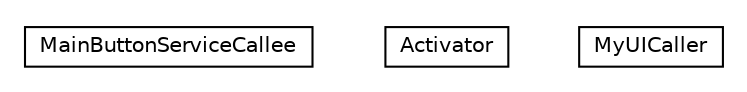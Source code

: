 #!/usr/local/bin/dot
#
# Class diagram 
# Generated by UMLGraph version R5_6-24-gf6e263 (http://www.umlgraph.org/)
#

digraph G {
	edge [fontname="Helvetica",fontsize=10,labelfontname="Helvetica",labelfontsize=10];
	node [fontname="Helvetica",fontsize=10,shape=plaintext];
	nodesep=0.25;
	ranksep=0.5;
	// org.universAAL.tutorials.ui.bus.uicaller.MainButtonServiceCallee
	c1365854 [label=<<table title="org.universAAL.tutorials.ui.bus.uicaller.MainButtonServiceCallee" border="0" cellborder="1" cellspacing="0" cellpadding="2" port="p" href="./MainButtonServiceCallee.html">
		<tr><td><table border="0" cellspacing="0" cellpadding="1">
<tr><td align="center" balign="center"> MainButtonServiceCallee </td></tr>
		</table></td></tr>
		</table>>, URL="./MainButtonServiceCallee.html", fontname="Helvetica", fontcolor="black", fontsize=10.0];
	// org.universAAL.tutorials.ui.bus.uicaller.Activator
	c1365855 [label=<<table title="org.universAAL.tutorials.ui.bus.uicaller.Activator" border="0" cellborder="1" cellspacing="0" cellpadding="2" port="p" href="./Activator.html">
		<tr><td><table border="0" cellspacing="0" cellpadding="1">
<tr><td align="center" balign="center"> Activator </td></tr>
		</table></td></tr>
		</table>>, URL="./Activator.html", fontname="Helvetica", fontcolor="black", fontsize=10.0];
	// org.universAAL.tutorials.ui.bus.uicaller.MyUICaller
	c1365856 [label=<<table title="org.universAAL.tutorials.ui.bus.uicaller.MyUICaller" border="0" cellborder="1" cellspacing="0" cellpadding="2" port="p" href="./MyUICaller.html">
		<tr><td><table border="0" cellspacing="0" cellpadding="1">
<tr><td align="center" balign="center"> MyUICaller </td></tr>
		</table></td></tr>
		</table>>, URL="./MyUICaller.html", fontname="Helvetica", fontcolor="black", fontsize=10.0];
}

